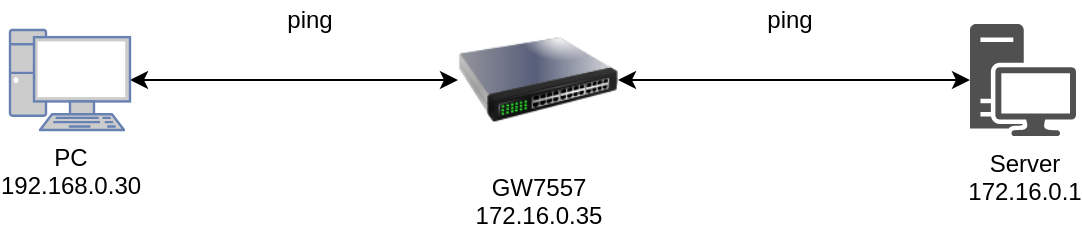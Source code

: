 <mxfile version="13.4.2" type="github">
  <diagram id="JuhnU0gN7vWudf5MUYrf" name="GW7557LG-171">
    <mxGraphModel dx="1422" dy="713" grid="1" gridSize="10" guides="1" tooltips="1" connect="1" arrows="1" fold="1" page="1" pageScale="1" pageWidth="827" pageHeight="1169" math="0" shadow="0">
      <root>
        <mxCell id="0" />
        <mxCell id="1" parent="0" />
        <mxCell id="PVdLBS1JoPUyhQdb_-00-1" style="edgeStyle=orthogonalEdgeStyle;rounded=0;orthogonalLoop=1;jettySize=auto;html=1;exitX=1;exitY=0.5;exitDx=0;exitDy=0;startArrow=classic;startFill=1;" parent="1" source="PVdLBS1JoPUyhQdb_-00-2" target="PVdLBS1JoPUyhQdb_-00-5" edge="1">
          <mxGeometry relative="1" as="geometry" />
        </mxCell>
        <mxCell id="PVdLBS1JoPUyhQdb_-00-2" value="GW7557&lt;br&gt;172.16.0.35" style="image;html=1;image=img/lib/clip_art/networking/Switch_128x128.png" parent="1" vertex="1">
          <mxGeometry x="374" y="183" width="80" height="80" as="geometry" />
        </mxCell>
        <mxCell id="PVdLBS1JoPUyhQdb_-00-3" style="edgeStyle=orthogonalEdgeStyle;rounded=0;orthogonalLoop=1;jettySize=auto;html=1;exitX=1;exitY=0.5;exitDx=0;exitDy=0;exitPerimeter=0;entryX=0;entryY=0.5;entryDx=0;entryDy=0;startArrow=classic;startFill=1;" parent="1" source="PVdLBS1JoPUyhQdb_-00-4" target="PVdLBS1JoPUyhQdb_-00-2" edge="1">
          <mxGeometry relative="1" as="geometry" />
        </mxCell>
        <mxCell id="PVdLBS1JoPUyhQdb_-00-4" value="&lt;font color=&quot;#000000&quot;&gt;PC&lt;br&gt;192.168.0.30&lt;/font&gt;" style="fontColor=#0066CC;verticalAlign=top;verticalLabelPosition=bottom;labelPosition=center;align=center;html=1;outlineConnect=0;fillColor=#CCCCCC;strokeColor=#6881B3;gradientColor=none;gradientDirection=north;strokeWidth=2;shape=mxgraph.networks.pc;" parent="1" vertex="1">
          <mxGeometry x="150" y="198" width="60" height="50" as="geometry" />
        </mxCell>
        <mxCell id="PVdLBS1JoPUyhQdb_-00-5" value="Server&lt;br&gt;172.16.0.1" style="pointerEvents=1;shadow=0;dashed=0;html=1;strokeColor=none;fillColor=#505050;labelPosition=center;verticalLabelPosition=bottom;verticalAlign=top;outlineConnect=0;align=center;shape=mxgraph.office.devices.workstation;" parent="1" vertex="1">
          <mxGeometry x="630" y="195" width="53" height="56" as="geometry" />
        </mxCell>
        <mxCell id="FdpQ4yJ8FiIkrloYO216-2" value="ping" style="text;html=1;strokeColor=none;fillColor=none;align=center;verticalAlign=middle;whiteSpace=wrap;rounded=0;" vertex="1" parent="1">
          <mxGeometry x="520" y="183" width="40" height="20" as="geometry" />
        </mxCell>
        <mxCell id="FdpQ4yJ8FiIkrloYO216-3" value="ping" style="text;html=1;strokeColor=none;fillColor=none;align=center;verticalAlign=middle;whiteSpace=wrap;rounded=0;" vertex="1" parent="1">
          <mxGeometry x="280" y="183" width="40" height="20" as="geometry" />
        </mxCell>
      </root>
    </mxGraphModel>
  </diagram>
</mxfile>
